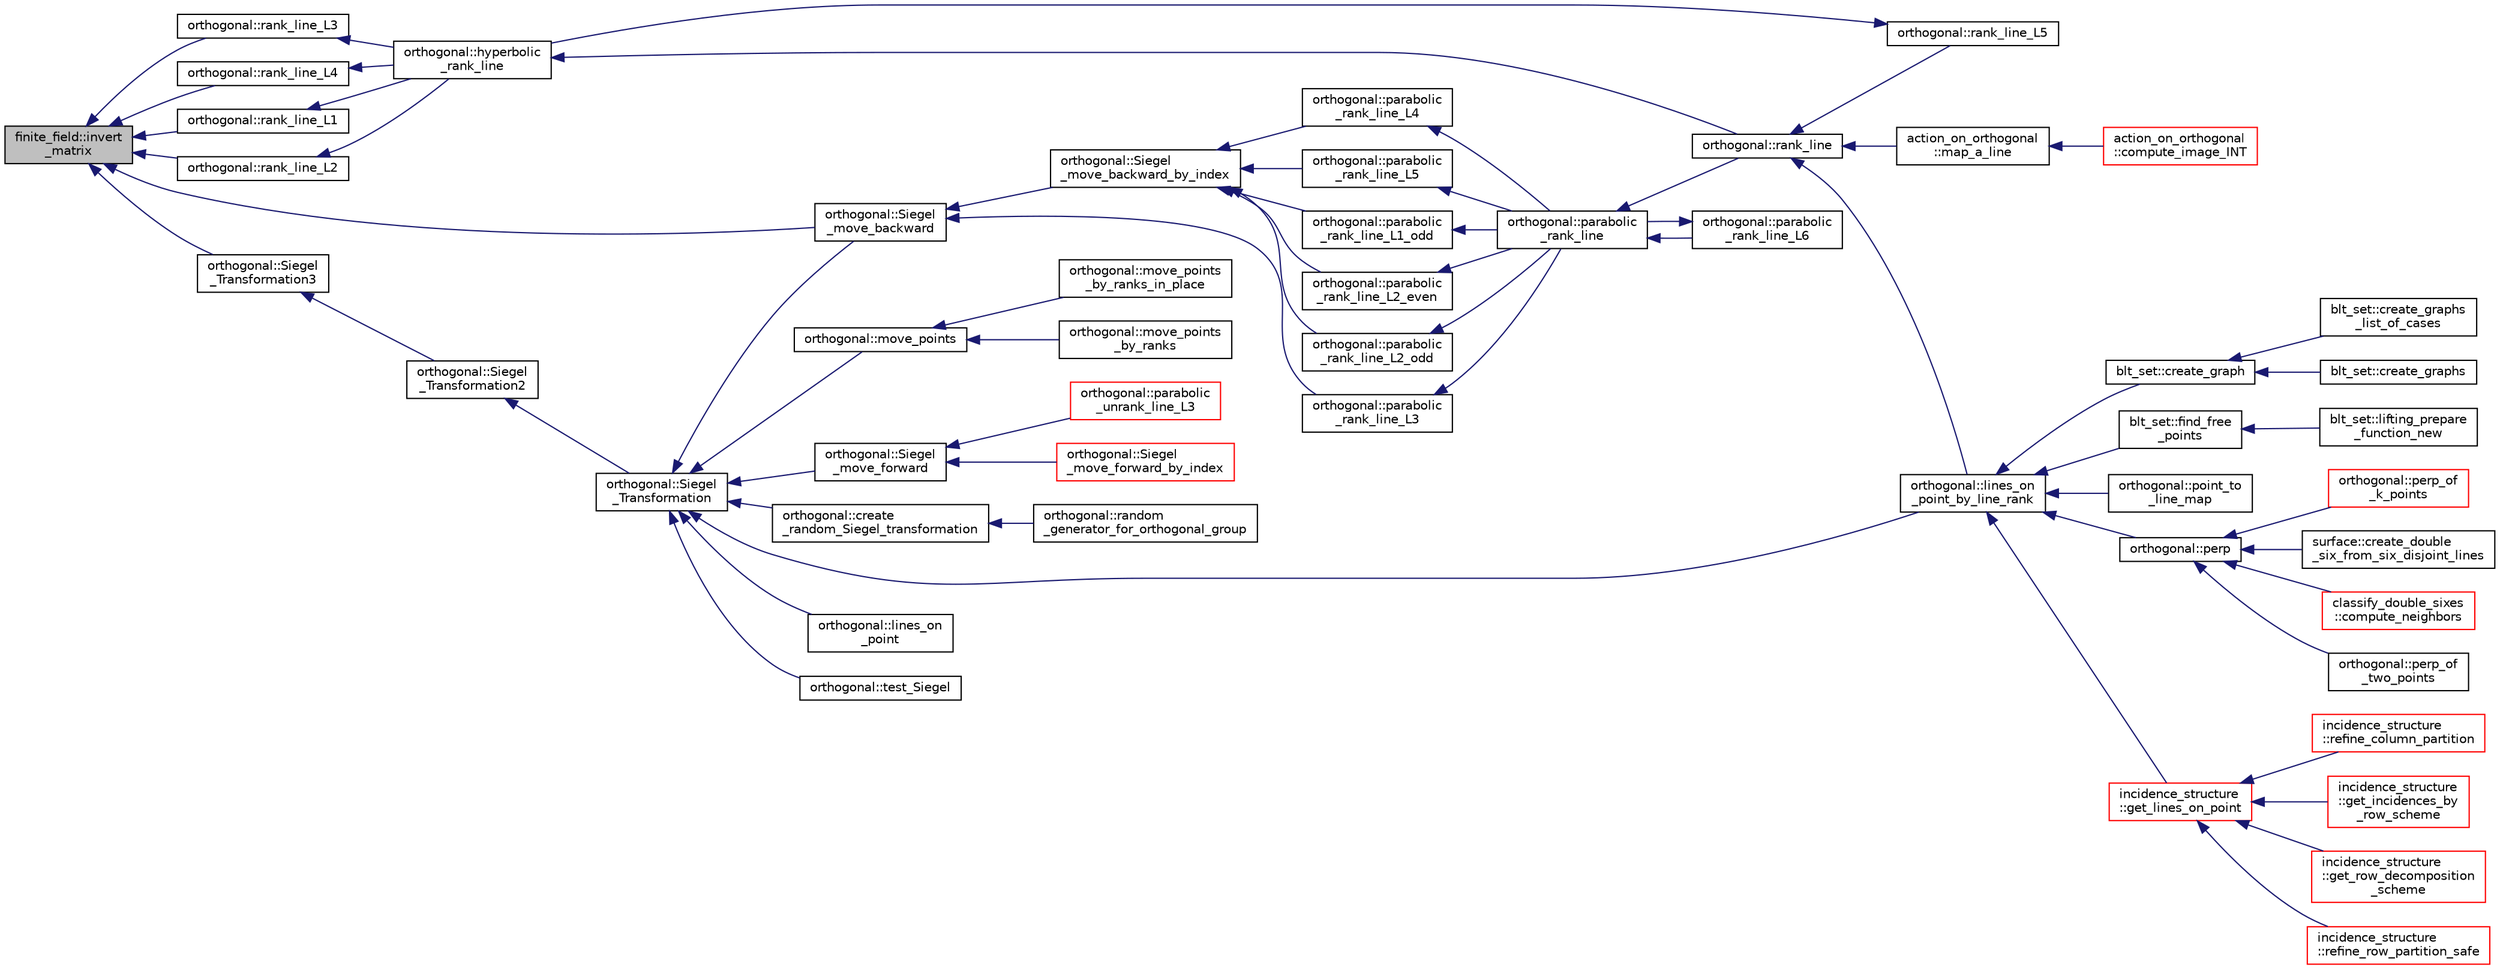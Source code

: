 digraph "finite_field::invert_matrix"
{
  edge [fontname="Helvetica",fontsize="10",labelfontname="Helvetica",labelfontsize="10"];
  node [fontname="Helvetica",fontsize="10",shape=record];
  rankdir="LR";
  Node7098 [label="finite_field::invert\l_matrix",height=0.2,width=0.4,color="black", fillcolor="grey75", style="filled", fontcolor="black"];
  Node7098 -> Node7099 [dir="back",color="midnightblue",fontsize="10",style="solid",fontname="Helvetica"];
  Node7099 [label="orthogonal::rank_line_L1",height=0.2,width=0.4,color="black", fillcolor="white", style="filled",URL="$d7/daa/classorthogonal.html#a2d89d504dee5256f035591c1cb64e129"];
  Node7099 -> Node7100 [dir="back",color="midnightblue",fontsize="10",style="solid",fontname="Helvetica"];
  Node7100 [label="orthogonal::hyperbolic\l_rank_line",height=0.2,width=0.4,color="black", fillcolor="white", style="filled",URL="$d7/daa/classorthogonal.html#a2810f9a6851f445b03fdbfe2a888e9f5"];
  Node7100 -> Node7101 [dir="back",color="midnightblue",fontsize="10",style="solid",fontname="Helvetica"];
  Node7101 [label="orthogonal::rank_line",height=0.2,width=0.4,color="black", fillcolor="white", style="filled",URL="$d7/daa/classorthogonal.html#a5e1b5a3eb76840f425e71f25dabcd470"];
  Node7101 -> Node7102 [dir="back",color="midnightblue",fontsize="10",style="solid",fontname="Helvetica"];
  Node7102 [label="orthogonal::lines_on\l_point_by_line_rank",height=0.2,width=0.4,color="black", fillcolor="white", style="filled",URL="$d7/daa/classorthogonal.html#adc21874b6da3cd3585c704994fb538aa"];
  Node7102 -> Node7103 [dir="back",color="midnightblue",fontsize="10",style="solid",fontname="Helvetica"];
  Node7103 [label="blt_set::create_graph",height=0.2,width=0.4,color="black", fillcolor="white", style="filled",URL="$d1/d3d/classblt__set.html#ae92249ece99ffbc92e93e49cd5d5dccf"];
  Node7103 -> Node7104 [dir="back",color="midnightblue",fontsize="10",style="solid",fontname="Helvetica"];
  Node7104 [label="blt_set::create_graphs",height=0.2,width=0.4,color="black", fillcolor="white", style="filled",URL="$d1/d3d/classblt__set.html#a3f1d4a8ed15875c47b327949f26a4533"];
  Node7103 -> Node7105 [dir="back",color="midnightblue",fontsize="10",style="solid",fontname="Helvetica"];
  Node7105 [label="blt_set::create_graphs\l_list_of_cases",height=0.2,width=0.4,color="black", fillcolor="white", style="filled",URL="$d1/d3d/classblt__set.html#a91ad531d4154bd887182dbd6121476f3"];
  Node7102 -> Node7106 [dir="back",color="midnightblue",fontsize="10",style="solid",fontname="Helvetica"];
  Node7106 [label="blt_set::find_free\l_points",height=0.2,width=0.4,color="black", fillcolor="white", style="filled",URL="$d1/d3d/classblt__set.html#a71f82dd3dc4a901ea2a0949d2f1af302"];
  Node7106 -> Node7107 [dir="back",color="midnightblue",fontsize="10",style="solid",fontname="Helvetica"];
  Node7107 [label="blt_set::lifting_prepare\l_function_new",height=0.2,width=0.4,color="black", fillcolor="white", style="filled",URL="$d1/d3d/classblt__set.html#a1314b7c0a3b78ba54c0f61a397d8afce"];
  Node7102 -> Node7108 [dir="back",color="midnightblue",fontsize="10",style="solid",fontname="Helvetica"];
  Node7108 [label="orthogonal::point_to\l_line_map",height=0.2,width=0.4,color="black", fillcolor="white", style="filled",URL="$d7/daa/classorthogonal.html#a1eae48671390d1c251303be93b45f9e4"];
  Node7102 -> Node7109 [dir="back",color="midnightblue",fontsize="10",style="solid",fontname="Helvetica"];
  Node7109 [label="orthogonal::perp",height=0.2,width=0.4,color="black", fillcolor="white", style="filled",URL="$d7/daa/classorthogonal.html#ae80e0fa8d1e8caddb9afbb466e3d3189"];
  Node7109 -> Node7110 [dir="back",color="midnightblue",fontsize="10",style="solid",fontname="Helvetica"];
  Node7110 [label="orthogonal::perp_of\l_two_points",height=0.2,width=0.4,color="black", fillcolor="white", style="filled",URL="$d7/daa/classorthogonal.html#a6a05fef2e61ed508bff66d6728c58ec0"];
  Node7109 -> Node7111 [dir="back",color="midnightblue",fontsize="10",style="solid",fontname="Helvetica"];
  Node7111 [label="orthogonal::perp_of\l_k_points",height=0.2,width=0.4,color="red", fillcolor="white", style="filled",URL="$d7/daa/classorthogonal.html#a6a92a4680dc76bb289141fc5c765f5fb"];
  Node7109 -> Node7138 [dir="back",color="midnightblue",fontsize="10",style="solid",fontname="Helvetica"];
  Node7138 [label="surface::create_double\l_six_from_six_disjoint_lines",height=0.2,width=0.4,color="black", fillcolor="white", style="filled",URL="$d5/d88/classsurface.html#a4c44f0a33d709edee71537547880dd87"];
  Node7109 -> Node7139 [dir="back",color="midnightblue",fontsize="10",style="solid",fontname="Helvetica"];
  Node7139 [label="classify_double_sixes\l::compute_neighbors",height=0.2,width=0.4,color="red", fillcolor="white", style="filled",URL="$dd/d23/classclassify__double__sixes.html#a675e241052c36c58063ddcfc06d209b2"];
  Node7102 -> Node7140 [dir="back",color="midnightblue",fontsize="10",style="solid",fontname="Helvetica"];
  Node7140 [label="incidence_structure\l::get_lines_on_point",height=0.2,width=0.4,color="red", fillcolor="white", style="filled",URL="$da/d8a/classincidence__structure.html#a09148fd9478525b4a65c8e44833d1861"];
  Node7140 -> Node7141 [dir="back",color="midnightblue",fontsize="10",style="solid",fontname="Helvetica"];
  Node7141 [label="incidence_structure\l::refine_row_partition_safe",height=0.2,width=0.4,color="red", fillcolor="white", style="filled",URL="$da/d8a/classincidence__structure.html#ae84b2dc0f1a0cd1f9acfadcae21e3745"];
  Node7140 -> Node7163 [dir="back",color="midnightblue",fontsize="10",style="solid",fontname="Helvetica"];
  Node7163 [label="incidence_structure\l::refine_column_partition",height=0.2,width=0.4,color="red", fillcolor="white", style="filled",URL="$da/d8a/classincidence__structure.html#ac262f307c1531d67496129dc7890cda4"];
  Node7140 -> Node7168 [dir="back",color="midnightblue",fontsize="10",style="solid",fontname="Helvetica"];
  Node7168 [label="incidence_structure\l::get_incidences_by\l_row_scheme",height=0.2,width=0.4,color="red", fillcolor="white", style="filled",URL="$da/d8a/classincidence__structure.html#addab249e03244133841bd793389c792c"];
  Node7140 -> Node7172 [dir="back",color="midnightblue",fontsize="10",style="solid",fontname="Helvetica"];
  Node7172 [label="incidence_structure\l::get_row_decomposition\l_scheme",height=0.2,width=0.4,color="red", fillcolor="white", style="filled",URL="$da/d8a/classincidence__structure.html#aa0ad04253ba8e75bb15900ee8b01c9aa"];
  Node7101 -> Node7185 [dir="back",color="midnightblue",fontsize="10",style="solid",fontname="Helvetica"];
  Node7185 [label="orthogonal::rank_line_L5",height=0.2,width=0.4,color="black", fillcolor="white", style="filled",URL="$d7/daa/classorthogonal.html#a80bcc065004ef76b70cef437fff6f54c"];
  Node7185 -> Node7100 [dir="back",color="midnightblue",fontsize="10",style="solid",fontname="Helvetica"];
  Node7101 -> Node7186 [dir="back",color="midnightblue",fontsize="10",style="solid",fontname="Helvetica"];
  Node7186 [label="action_on_orthogonal\l::map_a_line",height=0.2,width=0.4,color="black", fillcolor="white", style="filled",URL="$dc/d87/classaction__on__orthogonal.html#ac7e41a4bbc9e0f2813f2f7030f3ed177"];
  Node7186 -> Node7187 [dir="back",color="midnightblue",fontsize="10",style="solid",fontname="Helvetica"];
  Node7187 [label="action_on_orthogonal\l::compute_image_INT",height=0.2,width=0.4,color="red", fillcolor="white", style="filled",URL="$dc/d87/classaction__on__orthogonal.html#a53cee5a150163f7614151b9cd1fc06f3"];
  Node7098 -> Node7388 [dir="back",color="midnightblue",fontsize="10",style="solid",fontname="Helvetica"];
  Node7388 [label="orthogonal::rank_line_L2",height=0.2,width=0.4,color="black", fillcolor="white", style="filled",URL="$d7/daa/classorthogonal.html#abd9adb280933c973c9288e2764f72256"];
  Node7388 -> Node7100 [dir="back",color="midnightblue",fontsize="10",style="solid",fontname="Helvetica"];
  Node7098 -> Node7389 [dir="back",color="midnightblue",fontsize="10",style="solid",fontname="Helvetica"];
  Node7389 [label="orthogonal::rank_line_L3",height=0.2,width=0.4,color="black", fillcolor="white", style="filled",URL="$d7/daa/classorthogonal.html#a45ebd133d98a13f8c10e1ff0310874a9"];
  Node7389 -> Node7100 [dir="back",color="midnightblue",fontsize="10",style="solid",fontname="Helvetica"];
  Node7098 -> Node7390 [dir="back",color="midnightblue",fontsize="10",style="solid",fontname="Helvetica"];
  Node7390 [label="orthogonal::rank_line_L4",height=0.2,width=0.4,color="black", fillcolor="white", style="filled",URL="$d7/daa/classorthogonal.html#a80dc34bc12588a8b6e70cf00cd9558a6"];
  Node7390 -> Node7100 [dir="back",color="midnightblue",fontsize="10",style="solid",fontname="Helvetica"];
  Node7098 -> Node7391 [dir="back",color="midnightblue",fontsize="10",style="solid",fontname="Helvetica"];
  Node7391 [label="orthogonal::Siegel\l_move_backward",height=0.2,width=0.4,color="black", fillcolor="white", style="filled",URL="$d7/daa/classorthogonal.html#a365beaf002d1ffc9a600e73f1983e800"];
  Node7391 -> Node7392 [dir="back",color="midnightblue",fontsize="10",style="solid",fontname="Helvetica"];
  Node7392 [label="orthogonal::parabolic\l_rank_line_L3",height=0.2,width=0.4,color="black", fillcolor="white", style="filled",URL="$d7/daa/classorthogonal.html#afea1a02e2b439b28127cfa2a782da8c9"];
  Node7392 -> Node7393 [dir="back",color="midnightblue",fontsize="10",style="solid",fontname="Helvetica"];
  Node7393 [label="orthogonal::parabolic\l_rank_line",height=0.2,width=0.4,color="black", fillcolor="white", style="filled",URL="$d7/daa/classorthogonal.html#a7df334ceca90bc5b90c56354dbaf45c9"];
  Node7393 -> Node7101 [dir="back",color="midnightblue",fontsize="10",style="solid",fontname="Helvetica"];
  Node7393 -> Node7394 [dir="back",color="midnightblue",fontsize="10",style="solid",fontname="Helvetica"];
  Node7394 [label="orthogonal::parabolic\l_rank_line_L6",height=0.2,width=0.4,color="black", fillcolor="white", style="filled",URL="$d7/daa/classorthogonal.html#ab242f864cc2a012dee7c379649d2e566"];
  Node7394 -> Node7393 [dir="back",color="midnightblue",fontsize="10",style="solid",fontname="Helvetica"];
  Node7391 -> Node7395 [dir="back",color="midnightblue",fontsize="10",style="solid",fontname="Helvetica"];
  Node7395 [label="orthogonal::Siegel\l_move_backward_by_index",height=0.2,width=0.4,color="black", fillcolor="white", style="filled",URL="$d7/daa/classorthogonal.html#aa8eaeba82de3ff3b5f50b4ccd22b2631"];
  Node7395 -> Node7396 [dir="back",color="midnightblue",fontsize="10",style="solid",fontname="Helvetica"];
  Node7396 [label="orthogonal::parabolic\l_rank_line_L1_odd",height=0.2,width=0.4,color="black", fillcolor="white", style="filled",URL="$d7/daa/classorthogonal.html#aab93abadf848b0a5d72b367f155cd7e4"];
  Node7396 -> Node7393 [dir="back",color="midnightblue",fontsize="10",style="solid",fontname="Helvetica"];
  Node7395 -> Node7397 [dir="back",color="midnightblue",fontsize="10",style="solid",fontname="Helvetica"];
  Node7397 [label="orthogonal::parabolic\l_rank_line_L2_even",height=0.2,width=0.4,color="black", fillcolor="white", style="filled",URL="$d7/daa/classorthogonal.html#ad884e741520104066da699b1133deeb0"];
  Node7397 -> Node7393 [dir="back",color="midnightblue",fontsize="10",style="solid",fontname="Helvetica"];
  Node7395 -> Node7398 [dir="back",color="midnightblue",fontsize="10",style="solid",fontname="Helvetica"];
  Node7398 [label="orthogonal::parabolic\l_rank_line_L2_odd",height=0.2,width=0.4,color="black", fillcolor="white", style="filled",URL="$d7/daa/classorthogonal.html#a87ddd814e99966b82e69a1041307074f"];
  Node7398 -> Node7393 [dir="back",color="midnightblue",fontsize="10",style="solid",fontname="Helvetica"];
  Node7395 -> Node7399 [dir="back",color="midnightblue",fontsize="10",style="solid",fontname="Helvetica"];
  Node7399 [label="orthogonal::parabolic\l_rank_line_L4",height=0.2,width=0.4,color="black", fillcolor="white", style="filled",URL="$d7/daa/classorthogonal.html#a9e693d30c0ade825f389feec38ea83b2"];
  Node7399 -> Node7393 [dir="back",color="midnightblue",fontsize="10",style="solid",fontname="Helvetica"];
  Node7395 -> Node7400 [dir="back",color="midnightblue",fontsize="10",style="solid",fontname="Helvetica"];
  Node7400 [label="orthogonal::parabolic\l_rank_line_L5",height=0.2,width=0.4,color="black", fillcolor="white", style="filled",URL="$d7/daa/classorthogonal.html#ab9ff5dd42f31a297d03c559a4934a950"];
  Node7400 -> Node7393 [dir="back",color="midnightblue",fontsize="10",style="solid",fontname="Helvetica"];
  Node7098 -> Node7401 [dir="back",color="midnightblue",fontsize="10",style="solid",fontname="Helvetica"];
  Node7401 [label="orthogonal::Siegel\l_Transformation3",height=0.2,width=0.4,color="black", fillcolor="white", style="filled",URL="$d7/daa/classorthogonal.html#ac9129abf3f825e8c7d5591d1ba116ac7"];
  Node7401 -> Node7402 [dir="back",color="midnightblue",fontsize="10",style="solid",fontname="Helvetica"];
  Node7402 [label="orthogonal::Siegel\l_Transformation2",height=0.2,width=0.4,color="black", fillcolor="white", style="filled",URL="$d7/daa/classorthogonal.html#aaf1945ebd71495f1b362e5091d4b30ec"];
  Node7402 -> Node7403 [dir="back",color="midnightblue",fontsize="10",style="solid",fontname="Helvetica"];
  Node7403 [label="orthogonal::Siegel\l_Transformation",height=0.2,width=0.4,color="black", fillcolor="white", style="filled",URL="$d7/daa/classorthogonal.html#a27258e68c99323ac8de66fedbe565a3d"];
  Node7403 -> Node7404 [dir="back",color="midnightblue",fontsize="10",style="solid",fontname="Helvetica"];
  Node7404 [label="orthogonal::lines_on\l_point",height=0.2,width=0.4,color="black", fillcolor="white", style="filled",URL="$d7/daa/classorthogonal.html#aa3249c7fddbc156af817fb274e41c914"];
  Node7403 -> Node7102 [dir="back",color="midnightblue",fontsize="10",style="solid",fontname="Helvetica"];
  Node7403 -> Node7405 [dir="back",color="midnightblue",fontsize="10",style="solid",fontname="Helvetica"];
  Node7405 [label="orthogonal::test_Siegel",height=0.2,width=0.4,color="black", fillcolor="white", style="filled",URL="$d7/daa/classorthogonal.html#ad6d248c572d92abe41416065addd4a69"];
  Node7403 -> Node7406 [dir="back",color="midnightblue",fontsize="10",style="solid",fontname="Helvetica"];
  Node7406 [label="orthogonal::move_points",height=0.2,width=0.4,color="black", fillcolor="white", style="filled",URL="$d7/daa/classorthogonal.html#a24bfc815e987e19df641315b98ff8822"];
  Node7406 -> Node7407 [dir="back",color="midnightblue",fontsize="10",style="solid",fontname="Helvetica"];
  Node7407 [label="orthogonal::move_points\l_by_ranks_in_place",height=0.2,width=0.4,color="black", fillcolor="white", style="filled",URL="$d7/daa/classorthogonal.html#a82fac7f7528e41392b5fe89860d4204d"];
  Node7406 -> Node7408 [dir="back",color="midnightblue",fontsize="10",style="solid",fontname="Helvetica"];
  Node7408 [label="orthogonal::move_points\l_by_ranks",height=0.2,width=0.4,color="black", fillcolor="white", style="filled",URL="$d7/daa/classorthogonal.html#a6b1b57c7b6114d7d51c9375fe5014b22"];
  Node7403 -> Node7409 [dir="back",color="midnightblue",fontsize="10",style="solid",fontname="Helvetica"];
  Node7409 [label="orthogonal::Siegel\l_move_forward",height=0.2,width=0.4,color="black", fillcolor="white", style="filled",URL="$d7/daa/classorthogonal.html#a065d0faccc00df42afd671dac644d480"];
  Node7409 -> Node7410 [dir="back",color="midnightblue",fontsize="10",style="solid",fontname="Helvetica"];
  Node7410 [label="orthogonal::parabolic\l_unrank_line_L3",height=0.2,width=0.4,color="red", fillcolor="white", style="filled",URL="$d7/daa/classorthogonal.html#ae1edfba289a03ed4d383514c2b0dc4b7"];
  Node7409 -> Node7436 [dir="back",color="midnightblue",fontsize="10",style="solid",fontname="Helvetica"];
  Node7436 [label="orthogonal::Siegel\l_move_forward_by_index",height=0.2,width=0.4,color="red", fillcolor="white", style="filled",URL="$d7/daa/classorthogonal.html#a606e885cb85b824bcda44154a3cfbfe8"];
  Node7403 -> Node7391 [dir="back",color="midnightblue",fontsize="10",style="solid",fontname="Helvetica"];
  Node7403 -> Node7442 [dir="back",color="midnightblue",fontsize="10",style="solid",fontname="Helvetica"];
  Node7442 [label="orthogonal::create\l_random_Siegel_transformation",height=0.2,width=0.4,color="black", fillcolor="white", style="filled",URL="$d7/daa/classorthogonal.html#ad691ec706194282d2954a5edaca883cf"];
  Node7442 -> Node7443 [dir="back",color="midnightblue",fontsize="10",style="solid",fontname="Helvetica"];
  Node7443 [label="orthogonal::random\l_generator_for_orthogonal_group",height=0.2,width=0.4,color="black", fillcolor="white", style="filled",URL="$d7/daa/classorthogonal.html#a380946c3af4d3d83118c409a7aecfe3d"];
}
